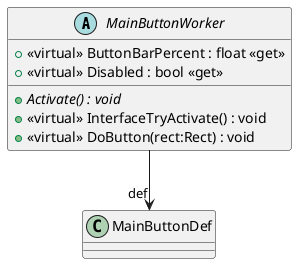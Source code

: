 @startuml
abstract class MainButtonWorker {
    + <<virtual>> ButtonBarPercent : float <<get>>
    + <<virtual>> Disabled : bool <<get>>
    + {abstract} Activate() : void
    + <<virtual>> InterfaceTryActivate() : void
    + <<virtual>> DoButton(rect:Rect) : void
}
MainButtonWorker --> "def" MainButtonDef
@enduml

